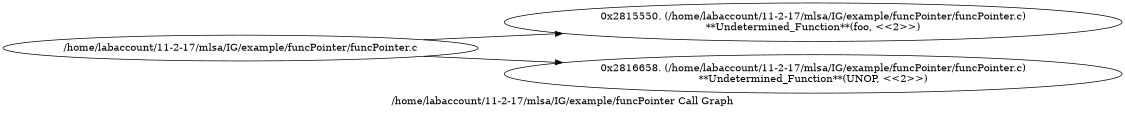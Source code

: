 digraph "/home/labaccount/11-2-17/mlsa/IG/example/funcPointer Call Graph" {
	graph [dpi=300
		rankdir=LR
		size="7.5, 10"
		label="/home/labaccount/11-2-17/mlsa/IG/example/funcPointer Call Graph"
	];

	Node0x360959156 [shape=oval, label="/home/labaccount/11-2-17/mlsa/IG/example/funcPointer/funcPointer.c"];
	Node0x798162119 [shape=oval, label="0x2815550. (/home/labaccount/11-2-17/mlsa/IG/example/funcPointer/funcPointer.c)\n**Undetermined_Function**(foo, <<2>>)"];
	Node0x360959156 -> Node0x798162119;
	Node0x535269116 [shape=oval, label="0x2816658. (/home/labaccount/11-2-17/mlsa/IG/example/funcPointer/funcPointer.c)\n**Undetermined_Function**(UNOP, <<2>>)"];
	Node0x360959156 -> Node0x535269116;
}